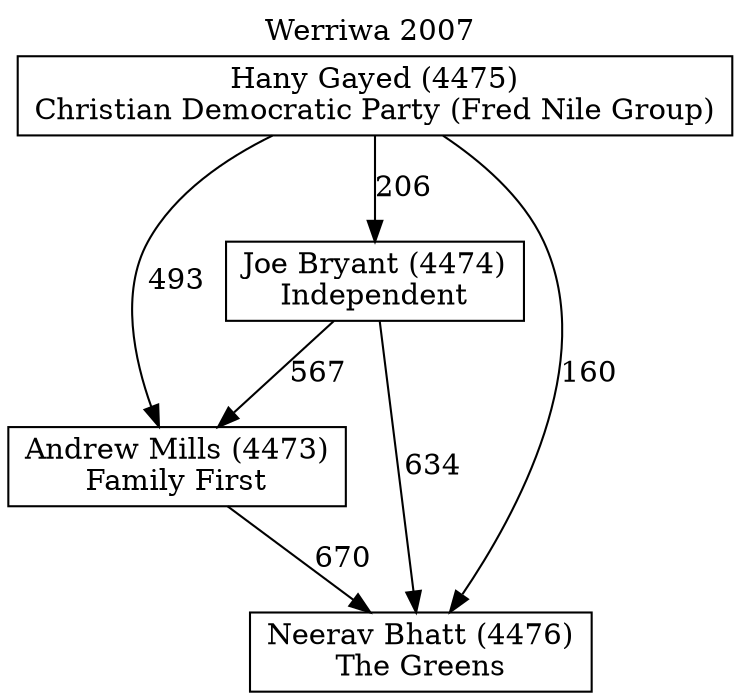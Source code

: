 // House preference flow
digraph "Neerav Bhatt (4476)_Werriwa_2007" {
	graph [label="Werriwa 2007" labelloc=t mclimit=10]
	node [shape=box]
	"Andrew Mills (4473)" [label="Andrew Mills (4473)
Family First"]
	"Hany Gayed (4475)" [label="Hany Gayed (4475)
Christian Democratic Party (Fred Nile Group)"]
	"Joe Bryant (4474)" [label="Joe Bryant (4474)
Independent"]
	"Neerav Bhatt (4476)" [label="Neerav Bhatt (4476)
The Greens"]
	"Andrew Mills (4473)" -> "Neerav Bhatt (4476)" [label=670]
	"Hany Gayed (4475)" -> "Andrew Mills (4473)" [label=493]
	"Hany Gayed (4475)" -> "Joe Bryant (4474)" [label=206]
	"Hany Gayed (4475)" -> "Neerav Bhatt (4476)" [label=160]
	"Joe Bryant (4474)" -> "Andrew Mills (4473)" [label=567]
	"Joe Bryant (4474)" -> "Neerav Bhatt (4476)" [label=634]
}
